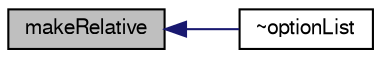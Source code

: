 digraph "makeRelative"
{
  bgcolor="transparent";
  edge [fontname="FreeSans",fontsize="10",labelfontname="FreeSans",labelfontsize="10"];
  node [fontname="FreeSans",fontsize="10",shape=record];
  rankdir="LR";
  Node1370 [label="makeRelative",height=0.2,width=0.4,color="black", fillcolor="grey75", style="filled", fontcolor="black"];
  Node1370 -> Node1371 [dir="back",color="midnightblue",fontsize="10",style="solid",fontname="FreeSans"];
  Node1371 [label="~optionList",height=0.2,width=0.4,color="black",URL="$a23454.html#a7bd4272c245281958b6a373dae65ae6c",tooltip="Destructor. "];
}
